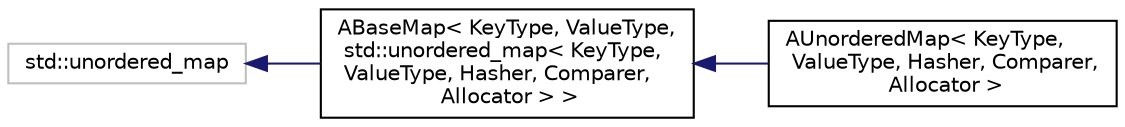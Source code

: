 digraph "Graphical Class Hierarchy"
{
 // LATEX_PDF_SIZE
  edge [fontname="Helvetica",fontsize="10",labelfontname="Helvetica",labelfontsize="10"];
  node [fontname="Helvetica",fontsize="10",shape=record];
  rankdir="LR";
  Node1174 [label="std::unordered_map",height=0.2,width=0.4,color="grey75", fillcolor="white", style="filled",tooltip=" "];
  Node1174 -> Node0 [dir="back",color="midnightblue",fontsize="10",style="solid",fontname="Helvetica"];
  Node0 [label="ABaseMap\< KeyType, ValueType,\l std::unordered_map\< KeyType,\l ValueType, Hasher, Comparer,\l Allocator \> \>",height=0.2,width=0.4,color="black", fillcolor="white", style="filled",URL="$classABaseMap.html",tooltip=" "];
  Node0 -> Node1 [dir="back",color="midnightblue",fontsize="10",style="solid",fontname="Helvetica"];
  Node1 [label="AUnorderedMap\< KeyType,\l ValueType, Hasher, Comparer,\l Allocator \>",height=0.2,width=0.4,color="black", fillcolor="white", style="filled",URL="$classAUnorderedMap.html",tooltip="A std::unordered_map with AUI extensions."];
}
